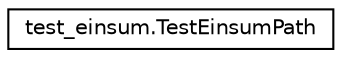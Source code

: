 digraph "Graphical Class Hierarchy"
{
 // LATEX_PDF_SIZE
  edge [fontname="Helvetica",fontsize="10",labelfontname="Helvetica",labelfontsize="10"];
  node [fontname="Helvetica",fontsize="10",shape=record];
  rankdir="LR";
  Node0 [label="test_einsum.TestEinsumPath",height=0.2,width=0.4,color="black", fillcolor="white", style="filled",URL="$classtest__einsum_1_1TestEinsumPath.html",tooltip=" "];
}
